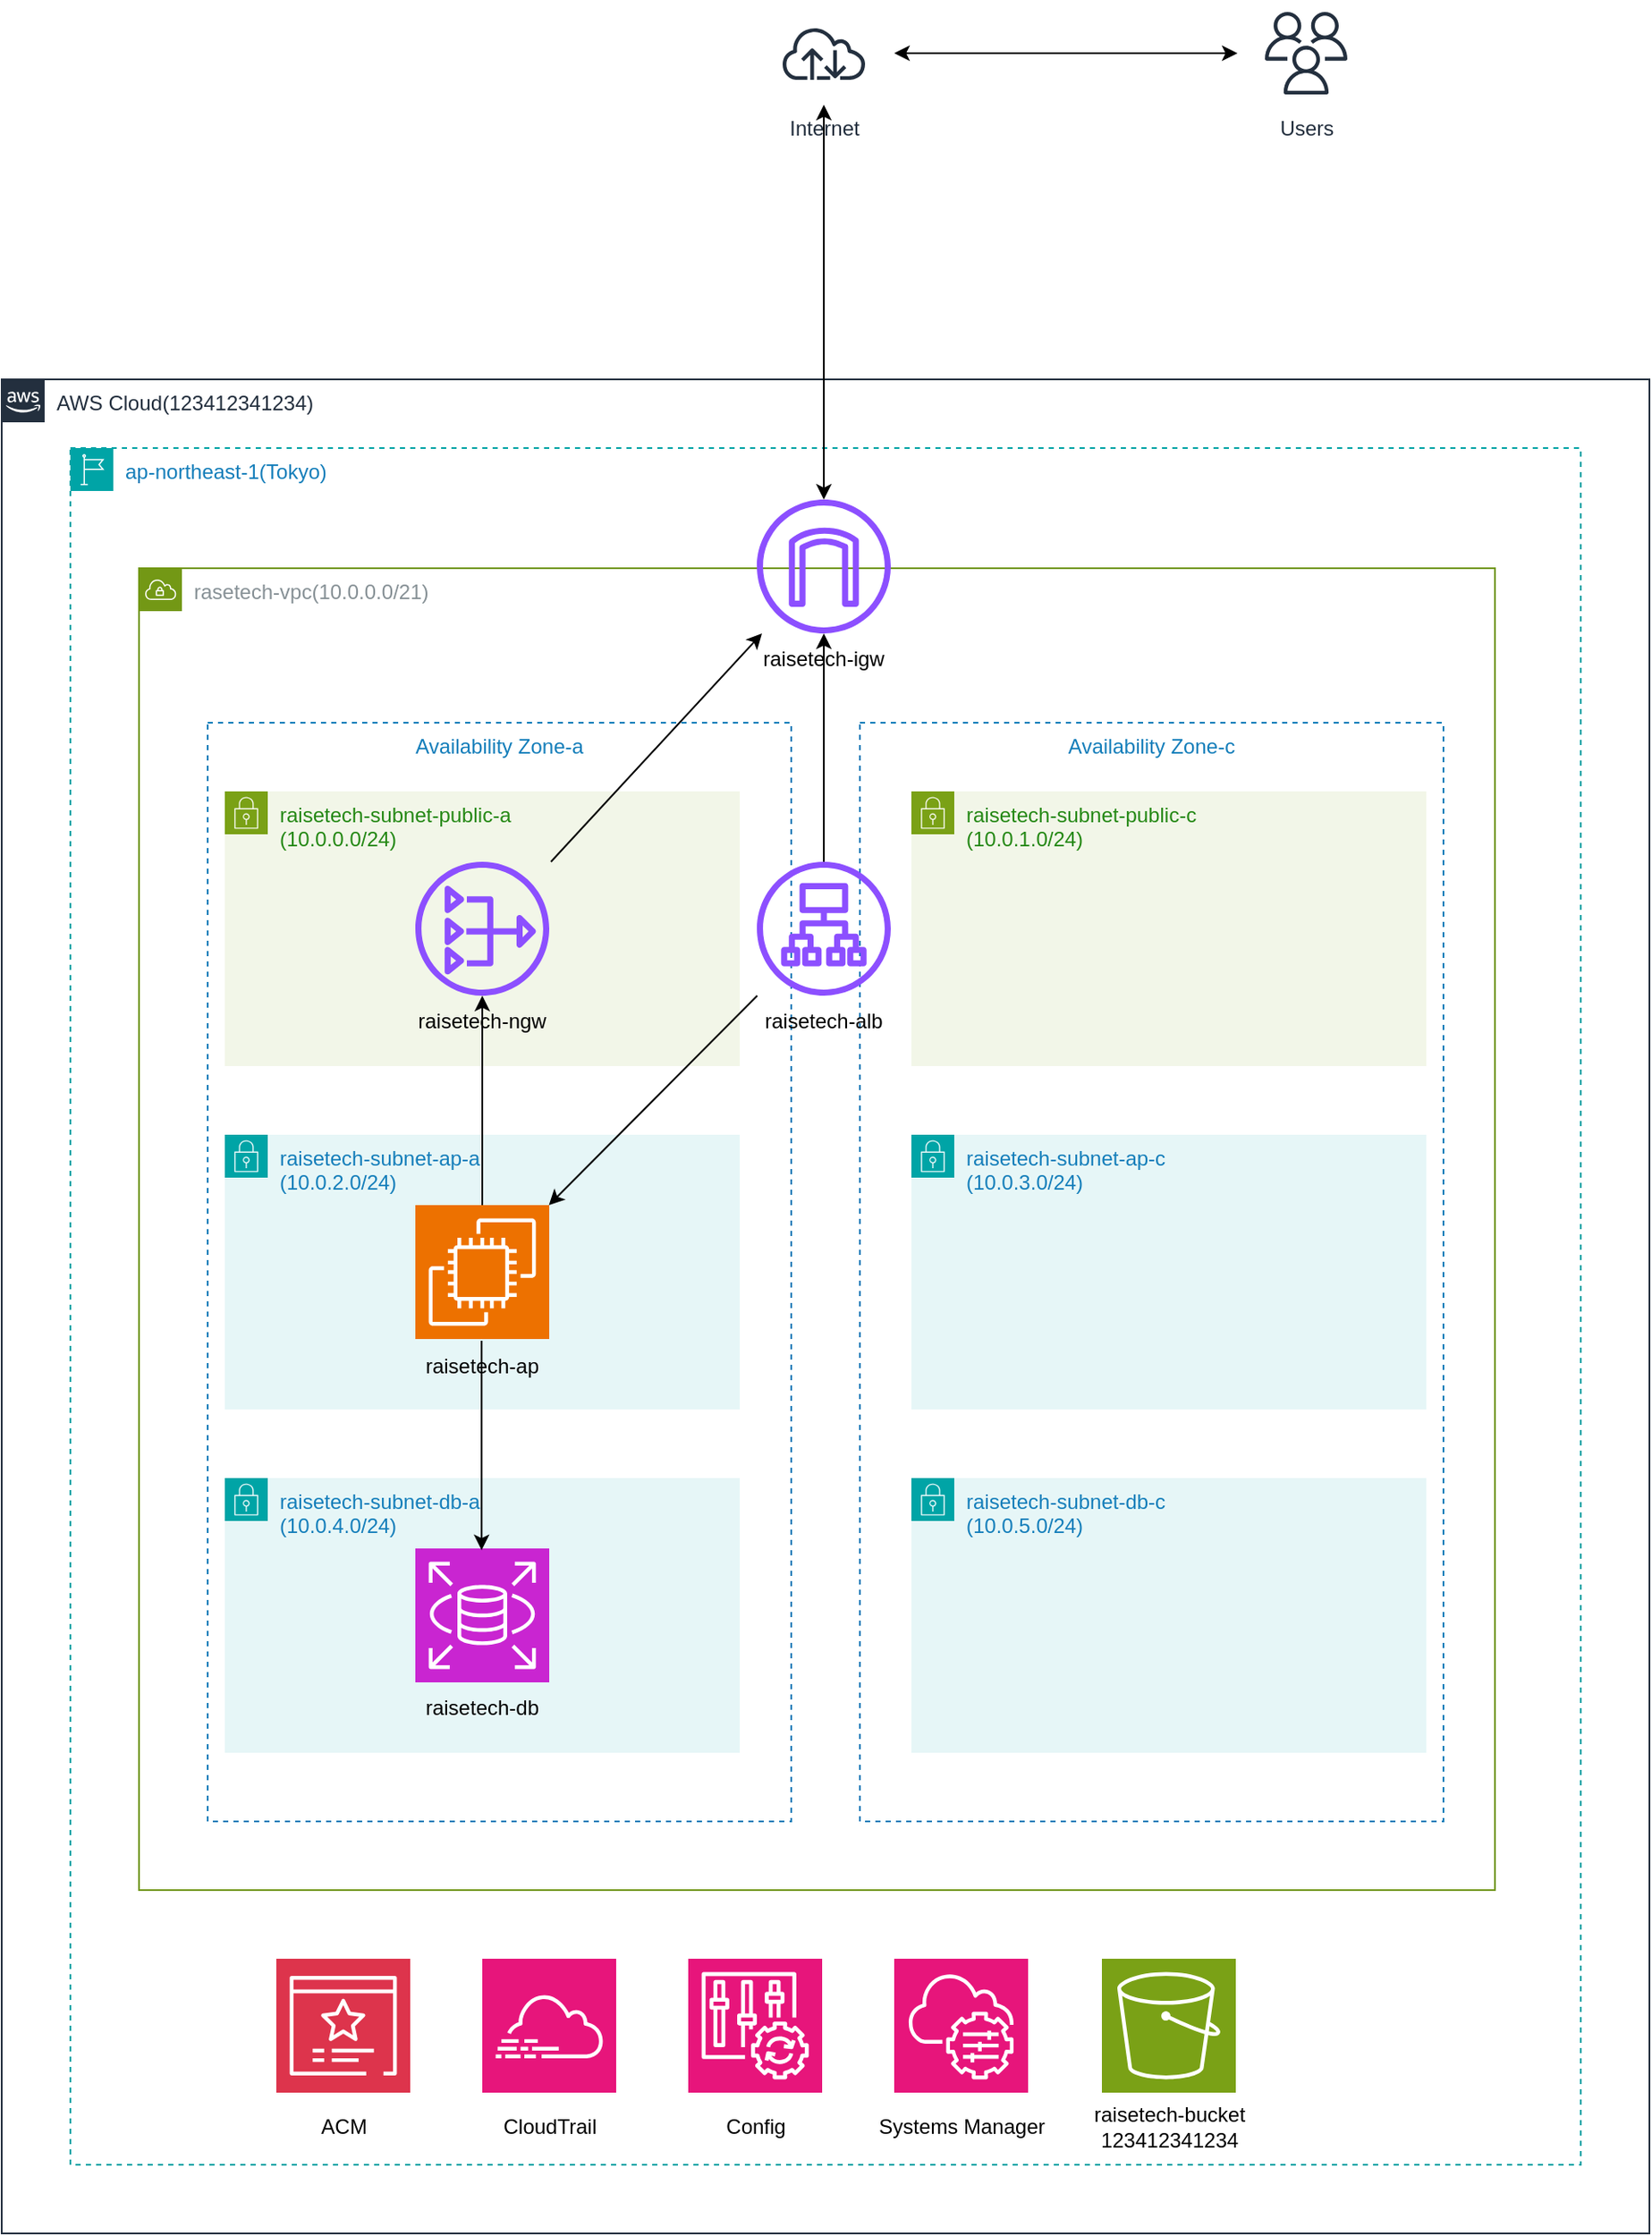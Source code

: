 <mxfile>
    <diagram id="eUFRuYK4ZPhbjCGStaeS" name="ページ1">
        <mxGraphModel dx="1995" dy="2337" grid="1" gridSize="10" guides="1" tooltips="1" connect="1" arrows="1" fold="1" page="1" pageScale="1" pageWidth="827" pageHeight="1169" math="0" shadow="0">
            <root>
                <mxCell id="0"/>
                <mxCell id="1" parent="0"/>
                <mxCell id="24" value="AWS Cloud(123412341234)" style="points=[[0,0],[0.25,0],[0.5,0],[0.75,0],[1,0],[1,0.25],[1,0.5],[1,0.75],[1,1],[0.75,1],[0.5,1],[0.25,1],[0,1],[0,0.75],[0,0.5],[0,0.25]];outlineConnect=0;gradientColor=none;html=1;whiteSpace=wrap;fontSize=12;fontStyle=0;container=1;pointerEvents=0;collapsible=0;recursiveResize=0;shape=mxgraph.aws4.group;grIcon=mxgraph.aws4.group_aws_cloud_alt;strokeColor=#232F3E;fillColor=none;verticalAlign=top;align=left;spacingLeft=30;fontColor=#232F3E;dashed=0;" vertex="1" parent="1">
                    <mxGeometry x="-40" y="-160" width="960" height="1080" as="geometry"/>
                </mxCell>
                <mxCell id="22" value="ap-northeast-1(Tokyo)" style="points=[[0,0],[0.25,0],[0.5,0],[0.75,0],[1,0],[1,0.25],[1,0.5],[1,0.75],[1,1],[0.75,1],[0.5,1],[0.25,1],[0,1],[0,0.75],[0,0.5],[0,0.25]];outlineConnect=0;gradientColor=none;html=1;whiteSpace=wrap;fontSize=12;fontStyle=0;container=1;pointerEvents=0;collapsible=0;recursiveResize=0;shape=mxgraph.aws4.group;grIcon=mxgraph.aws4.group_region;strokeColor=#00A4A6;fillColor=none;verticalAlign=top;align=left;spacingLeft=30;fontColor=#147EBA;dashed=1;" vertex="1" parent="1">
                    <mxGeometry y="-120" width="880" height="1000" as="geometry"/>
                </mxCell>
                <mxCell id="40" value="raisetech-bucket&lt;br&gt;123412341234" style="text;html=1;align=center;verticalAlign=middle;resizable=0;points=[];autosize=1;strokeColor=none;fillColor=none;" vertex="1" parent="22">
                    <mxGeometry x="585" y="958" width="110" height="40" as="geometry"/>
                </mxCell>
                <mxCell id="21" value="" style="sketch=0;points=[[0,0,0],[0.25,0,0],[0.5,0,0],[0.75,0,0],[1,0,0],[0,1,0],[0.25,1,0],[0.5,1,0],[0.75,1,0],[1,1,0],[0,0.25,0],[0,0.5,0],[0,0.75,0],[1,0.25,0],[1,0.5,0],[1,0.75,0]];outlineConnect=0;fontColor=#232F3E;fillColor=#7AA116;strokeColor=#ffffff;dashed=0;verticalLabelPosition=bottom;verticalAlign=top;align=center;html=1;fontSize=12;fontStyle=0;aspect=fixed;shape=mxgraph.aws4.resourceIcon;resIcon=mxgraph.aws4.s3;" vertex="1" parent="22">
                    <mxGeometry x="601" y="880" width="78" height="78" as="geometry"/>
                </mxCell>
                <mxCell id="42" value="" style="sketch=0;points=[[0,0,0],[0.25,0,0],[0.5,0,0],[0.75,0,0],[1,0,0],[0,1,0],[0.25,1,0],[0.5,1,0],[0.75,1,0],[1,1,0],[0,0.25,0],[0,0.5,0],[0,0.75,0],[1,0.25,0],[1,0.5,0],[1,0.75,0]];outlineConnect=0;fontColor=#232F3E;fillColor=#DD344C;strokeColor=#ffffff;dashed=0;verticalLabelPosition=bottom;verticalAlign=top;align=center;html=1;fontSize=12;fontStyle=0;aspect=fixed;shape=mxgraph.aws4.resourceIcon;resIcon=mxgraph.aws4.certificate_manager_3;" vertex="1" parent="22">
                    <mxGeometry x="120" y="880" width="78" height="78" as="geometry"/>
                </mxCell>
                <mxCell id="44" value="" style="sketch=0;points=[[0,0,0],[0.25,0,0],[0.5,0,0],[0.75,0,0],[1,0,0],[0,1,0],[0.25,1,0],[0.5,1,0],[0.75,1,0],[1,1,0],[0,0.25,0],[0,0.5,0],[0,0.75,0],[1,0.25,0],[1,0.5,0],[1,0.75,0]];points=[[0,0,0],[0.25,0,0],[0.5,0,0],[0.75,0,0],[1,0,0],[0,1,0],[0.25,1,0],[0.5,1,0],[0.75,1,0],[1,1,0],[0,0.25,0],[0,0.5,0],[0,0.75,0],[1,0.25,0],[1,0.5,0],[1,0.75,0]];outlineConnect=0;fontColor=#232F3E;fillColor=#E7157B;strokeColor=#ffffff;dashed=0;verticalLabelPosition=bottom;verticalAlign=top;align=center;html=1;fontSize=12;fontStyle=0;aspect=fixed;shape=mxgraph.aws4.resourceIcon;resIcon=mxgraph.aws4.cloudtrail;" vertex="1" parent="22">
                    <mxGeometry x="240" y="880" width="78" height="78" as="geometry"/>
                </mxCell>
                <mxCell id="46" value="" style="sketch=0;points=[[0,0,0],[0.25,0,0],[0.5,0,0],[0.75,0,0],[1,0,0],[0,1,0],[0.25,1,0],[0.5,1,0],[0.75,1,0],[1,1,0],[0,0.25,0],[0,0.5,0],[0,0.75,0],[1,0.25,0],[1,0.5,0],[1,0.75,0]];points=[[0,0,0],[0.25,0,0],[0.5,0,0],[0.75,0,0],[1,0,0],[0,1,0],[0.25,1,0],[0.5,1,0],[0.75,1,0],[1,1,0],[0,0.25,0],[0,0.5,0],[0,0.75,0],[1,0.25,0],[1,0.5,0],[1,0.75,0]];outlineConnect=0;fontColor=#232F3E;fillColor=#E7157B;strokeColor=#ffffff;dashed=0;verticalLabelPosition=bottom;verticalAlign=top;align=center;html=1;fontSize=12;fontStyle=0;aspect=fixed;shape=mxgraph.aws4.resourceIcon;resIcon=mxgraph.aws4.config;" vertex="1" parent="22">
                    <mxGeometry x="360" y="880" width="78" height="78" as="geometry"/>
                </mxCell>
                <mxCell id="47" value="" style="sketch=0;points=[[0,0,0],[0.25,0,0],[0.5,0,0],[0.75,0,0],[1,0,0],[0,1,0],[0.25,1,0],[0.5,1,0],[0.75,1,0],[1,1,0],[0,0.25,0],[0,0.5,0],[0,0.75,0],[1,0.25,0],[1,0.5,0],[1,0.75,0]];points=[[0,0,0],[0.25,0,0],[0.5,0,0],[0.75,0,0],[1,0,0],[0,1,0],[0.25,1,0],[0.5,1,0],[0.75,1,0],[1,1,0],[0,0.25,0],[0,0.5,0],[0,0.75,0],[1,0.25,0],[1,0.5,0],[1,0.75,0]];outlineConnect=0;fontColor=#232F3E;fillColor=#E7157B;strokeColor=#ffffff;dashed=0;verticalLabelPosition=bottom;verticalAlign=top;align=center;html=1;fontSize=12;fontStyle=0;aspect=fixed;shape=mxgraph.aws4.resourceIcon;resIcon=mxgraph.aws4.systems_manager;" vertex="1" parent="22">
                    <mxGeometry x="480" y="880" width="78" height="78" as="geometry"/>
                </mxCell>
                <mxCell id="48" value="ACM" style="text;html=1;align=center;verticalAlign=middle;resizable=0;points=[];autosize=1;strokeColor=none;fillColor=none;" vertex="1" parent="22">
                    <mxGeometry x="134" y="963" width="50" height="30" as="geometry"/>
                </mxCell>
                <mxCell id="49" value="CloudTrail" style="text;html=1;align=center;verticalAlign=middle;resizable=0;points=[];autosize=1;strokeColor=none;fillColor=none;" vertex="1" parent="22">
                    <mxGeometry x="239" y="963" width="80" height="30" as="geometry"/>
                </mxCell>
                <mxCell id="50" value="Config" style="text;html=1;align=center;verticalAlign=middle;resizable=0;points=[];autosize=1;strokeColor=none;fillColor=none;" vertex="1" parent="22">
                    <mxGeometry x="369" y="963" width="60" height="30" as="geometry"/>
                </mxCell>
                <mxCell id="51" value="Systems Manager" style="text;html=1;align=center;verticalAlign=middle;resizable=0;points=[];autosize=1;strokeColor=none;fillColor=none;" vertex="1" parent="22">
                    <mxGeometry x="459" y="963" width="120" height="30" as="geometry"/>
                </mxCell>
                <mxCell id="20" value="rasetech-vpc(10.0.0.0/21)" style="sketch=0;outlineConnect=0;gradientColor=none;html=1;whiteSpace=wrap;fontSize=12;fontStyle=0;shape=mxgraph.aws4.group;grIcon=mxgraph.aws4.group_vpc;strokeColor=light-dark(#739815, #6a7377);fillColor=none;verticalAlign=top;align=left;spacingLeft=30;fontColor=#879196;dashed=0;" vertex="1" parent="1">
                    <mxGeometry x="40" y="-50" width="790" height="770" as="geometry"/>
                </mxCell>
                <mxCell id="5" value="Availability Zone-a" style="fillColor=none;strokeColor=#147EBA;dashed=1;verticalAlign=top;fontStyle=0;fontColor=#147EBA;whiteSpace=wrap;html=1;" vertex="1" parent="1">
                    <mxGeometry x="80" y="40" width="340" height="640" as="geometry"/>
                </mxCell>
                <mxCell id="7" value="raisetech-subnet-public-a&lt;br&gt;(10.0.0.0/24)" style="points=[[0,0],[0.25,0],[0.5,0],[0.75,0],[1,0],[1,0.25],[1,0.5],[1,0.75],[1,1],[0.75,1],[0.5,1],[0.25,1],[0,1],[0,0.75],[0,0.5],[0,0.25]];outlineConnect=0;gradientColor=none;html=1;whiteSpace=wrap;fontSize=12;fontStyle=0;container=1;pointerEvents=0;collapsible=0;recursiveResize=0;shape=mxgraph.aws4.group;grIcon=mxgraph.aws4.group_security_group;grStroke=0;strokeColor=#7AA116;fillColor=#F2F6E8;verticalAlign=top;align=left;spacingLeft=30;fontColor=#248814;dashed=0;" vertex="1" parent="1">
                    <mxGeometry x="90" y="80" width="300" height="160" as="geometry"/>
                </mxCell>
                <mxCell id="18" value="" style="sketch=0;outlineConnect=0;fontColor=#232F3E;gradientColor=none;fillColor=#8C4FFF;strokeColor=none;dashed=0;verticalLabelPosition=bottom;verticalAlign=top;align=center;html=1;fontSize=12;fontStyle=0;aspect=fixed;pointerEvents=1;shape=mxgraph.aws4.nat_gateway;" vertex="1" parent="7">
                    <mxGeometry x="111" y="41" width="78" height="78" as="geometry"/>
                </mxCell>
                <mxCell id="37" value="raisetech-ngw" style="text;html=1;align=center;verticalAlign=middle;whiteSpace=wrap;rounded=0;" vertex="1" parent="7">
                    <mxGeometry x="100" y="119" width="100" height="30" as="geometry"/>
                </mxCell>
                <mxCell id="8" value="Availability Zone-c" style="fillColor=none;strokeColor=#147EBA;dashed=1;verticalAlign=top;fontStyle=0;fontColor=#147EBA;whiteSpace=wrap;html=1;" vertex="1" parent="1">
                    <mxGeometry x="460" y="40" width="340" height="640" as="geometry"/>
                </mxCell>
                <mxCell id="9" value="&lt;span style=&quot;color: rgb(36, 136, 20);&quot;&gt;raisetech-subnet-public-c&lt;br&gt;&lt;span style=&quot;color: rgb(36, 136, 20);&quot;&gt;(10.0.1.0/24)&lt;/span&gt;&lt;/span&gt;" style="points=[[0,0],[0.25,0],[0.5,0],[0.75,0],[1,0],[1,0.25],[1,0.5],[1,0.75],[1,1],[0.75,1],[0.5,1],[0.25,1],[0,1],[0,0.75],[0,0.5],[0,0.25]];outlineConnect=0;gradientColor=none;html=1;whiteSpace=wrap;fontSize=12;fontStyle=0;container=1;pointerEvents=0;collapsible=0;recursiveResize=0;shape=mxgraph.aws4.group;grIcon=mxgraph.aws4.group_security_group;grStroke=0;strokeColor=#7AA116;fillColor=#F2F6E8;verticalAlign=top;align=left;spacingLeft=30;fontColor=#248814;dashed=0;" vertex="1" parent="1">
                    <mxGeometry x="490" y="80" width="300" height="160" as="geometry"/>
                </mxCell>
                <mxCell id="10" value="&lt;span style=&quot;color: rgb(20, 126, 186);&quot;&gt;raisetech-subnet-ap-a&lt;/span&gt;&lt;br&gt;&lt;span style=&quot;color: rgb(20, 126, 186);&quot;&gt;(10.0.2.0/24)&lt;/span&gt;" style="points=[[0,0],[0.25,0],[0.5,0],[0.75,0],[1,0],[1,0.25],[1,0.5],[1,0.75],[1,1],[0.75,1],[0.5,1],[0.25,1],[0,1],[0,0.75],[0,0.5],[0,0.25]];outlineConnect=0;gradientColor=none;html=1;whiteSpace=wrap;fontSize=12;fontStyle=0;container=1;pointerEvents=0;collapsible=0;recursiveResize=0;shape=mxgraph.aws4.group;grIcon=mxgraph.aws4.group_security_group;grStroke=0;strokeColor=#00A4A6;fillColor=#E6F6F7;verticalAlign=top;align=left;spacingLeft=30;fontColor=#147EBA;dashed=0;" vertex="1" parent="1">
                    <mxGeometry x="90" y="280" width="300" height="160" as="geometry"/>
                </mxCell>
                <mxCell id="15" value="" style="sketch=0;points=[[0,0,0],[0.25,0,0],[0.5,0,0],[0.75,0,0],[1,0,0],[0,1,0],[0.25,1,0],[0.5,1,0],[0.75,1,0],[1,1,0],[0,0.25,0],[0,0.5,0],[0,0.75,0],[1,0.25,0],[1,0.5,0],[1,0.75,0]];outlineConnect=0;fontColor=#232F3E;fillColor=#ED7100;strokeColor=#ffffff;dashed=0;verticalLabelPosition=bottom;verticalAlign=top;align=center;html=1;fontSize=12;fontStyle=0;aspect=fixed;shape=mxgraph.aws4.resourceIcon;resIcon=mxgraph.aws4.ec2;" vertex="1" parent="10">
                    <mxGeometry x="111" y="41" width="78" height="78" as="geometry"/>
                </mxCell>
                <mxCell id="11" value="&lt;span style=&quot;color: rgb(20, 126, 186);&quot;&gt;raisetech-subnet-ap-c&lt;/span&gt;&lt;br&gt;&lt;span style=&quot;color: rgb(20, 126, 186);&quot;&gt;(10.0.3.0/24)&lt;/span&gt;" style="points=[[0,0],[0.25,0],[0.5,0],[0.75,0],[1,0],[1,0.25],[1,0.5],[1,0.75],[1,1],[0.75,1],[0.5,1],[0.25,1],[0,1],[0,0.75],[0,0.5],[0,0.25]];outlineConnect=0;gradientColor=none;html=1;whiteSpace=wrap;fontSize=12;fontStyle=0;container=1;pointerEvents=0;collapsible=0;recursiveResize=0;shape=mxgraph.aws4.group;grIcon=mxgraph.aws4.group_security_group;grStroke=0;strokeColor=#00A4A6;fillColor=#E6F6F7;verticalAlign=top;align=left;spacingLeft=30;fontColor=#147EBA;dashed=0;" vertex="1" parent="1">
                    <mxGeometry x="490" y="280" width="300" height="160" as="geometry"/>
                </mxCell>
                <mxCell id="13" value="raisetech-subnet-db-a&lt;br&gt;(10.0.4.0/24)" style="points=[[0,0],[0.25,0],[0.5,0],[0.75,0],[1,0],[1,0.25],[1,0.5],[1,0.75],[1,1],[0.75,1],[0.5,1],[0.25,1],[0,1],[0,0.75],[0,0.5],[0,0.25]];outlineConnect=0;gradientColor=none;html=1;whiteSpace=wrap;fontSize=12;fontStyle=0;container=1;pointerEvents=0;collapsible=0;recursiveResize=0;shape=mxgraph.aws4.group;grIcon=mxgraph.aws4.group_security_group;grStroke=0;strokeColor=#00A4A6;fillColor=#E6F6F7;verticalAlign=top;align=left;spacingLeft=30;fontColor=#147EBA;dashed=0;" vertex="1" parent="1">
                    <mxGeometry x="90" y="480" width="300" height="160" as="geometry"/>
                </mxCell>
                <mxCell id="16" value="" style="sketch=0;points=[[0,0,0],[0.25,0,0],[0.5,0,0],[0.75,0,0],[1,0,0],[0,1,0],[0.25,1,0],[0.5,1,0],[0.75,1,0],[1,1,0],[0,0.25,0],[0,0.5,0],[0,0.75,0],[1,0.25,0],[1,0.5,0],[1,0.75,0]];outlineConnect=0;fontColor=#232F3E;fillColor=#C925D1;strokeColor=#ffffff;dashed=0;verticalLabelPosition=bottom;verticalAlign=top;align=center;html=1;fontSize=12;fontStyle=0;aspect=fixed;shape=mxgraph.aws4.resourceIcon;resIcon=mxgraph.aws4.rds;" vertex="1" parent="13">
                    <mxGeometry x="111" y="41" width="78" height="78" as="geometry"/>
                </mxCell>
                <mxCell id="36" value="raisetech-db" style="text;html=1;align=center;verticalAlign=middle;whiteSpace=wrap;rounded=0;" vertex="1" parent="13">
                    <mxGeometry x="100" y="119" width="100" height="30" as="geometry"/>
                </mxCell>
                <mxCell id="14" value="&lt;span style=&quot;color: rgb(20, 126, 186);&quot;&gt;raisetech-subnet-db-c&lt;/span&gt;&lt;br&gt;&lt;span style=&quot;color: rgb(20, 126, 186);&quot;&gt;(10.0.5.0/24)&lt;/span&gt;" style="points=[[0,0],[0.25,0],[0.5,0],[0.75,0],[1,0],[1,0.25],[1,0.5],[1,0.75],[1,1],[0.75,1],[0.5,1],[0.25,1],[0,1],[0,0.75],[0,0.5],[0,0.25]];outlineConnect=0;gradientColor=none;html=1;whiteSpace=wrap;fontSize=12;fontStyle=0;container=1;pointerEvents=0;collapsible=0;recursiveResize=0;shape=mxgraph.aws4.group;grIcon=mxgraph.aws4.group_security_group;grStroke=0;strokeColor=#00A4A6;fillColor=#E6F6F7;verticalAlign=top;align=left;spacingLeft=30;fontColor=#147EBA;dashed=0;" vertex="1" parent="1">
                    <mxGeometry x="490" y="480" width="300" height="160" as="geometry"/>
                </mxCell>
                <mxCell id="17" value="" style="sketch=0;outlineConnect=0;fontColor=#232F3E;gradientColor=none;fillColor=#8C4FFF;strokeColor=none;dashed=0;verticalLabelPosition=bottom;verticalAlign=top;align=center;html=1;fontSize=12;fontStyle=0;aspect=fixed;pointerEvents=1;shape=mxgraph.aws4.application_load_balancer;" vertex="1" parent="1">
                    <mxGeometry x="400" y="121" width="78" height="78" as="geometry"/>
                </mxCell>
                <mxCell id="19" value="" style="sketch=0;outlineConnect=0;fontColor=#232F3E;gradientColor=none;fillColor=#8C4FFF;strokeColor=none;dashed=0;verticalLabelPosition=bottom;verticalAlign=top;align=center;html=1;fontSize=12;fontStyle=0;aspect=fixed;pointerEvents=1;shape=mxgraph.aws4.internet_gateway;" vertex="1" parent="1">
                    <mxGeometry x="400" y="-90" width="78" height="78" as="geometry"/>
                </mxCell>
                <mxCell id="25" value="Internet" style="sketch=0;outlineConnect=0;fontColor=#232F3E;gradientColor=none;strokeColor=#232F3E;fillColor=#ffffff;dashed=0;verticalLabelPosition=bottom;verticalAlign=top;align=center;html=1;fontSize=12;fontStyle=0;aspect=fixed;shape=mxgraph.aws4.resourceIcon;resIcon=mxgraph.aws4.internet;" vertex="1" parent="1">
                    <mxGeometry x="409" y="-380" width="60" height="60" as="geometry"/>
                </mxCell>
                <mxCell id="26" value="Users" style="sketch=0;outlineConnect=0;fontColor=#232F3E;gradientColor=none;strokeColor=#232F3E;fillColor=#ffffff;dashed=0;verticalLabelPosition=bottom;verticalAlign=top;align=center;html=1;fontSize=12;fontStyle=0;aspect=fixed;shape=mxgraph.aws4.resourceIcon;resIcon=mxgraph.aws4.users;" vertex="1" parent="1">
                    <mxGeometry x="690" y="-380" width="60" height="60" as="geometry"/>
                </mxCell>
                <mxCell id="27" value="" style="endArrow=classic;startArrow=classic;html=1;" edge="1" parent="1">
                    <mxGeometry width="50" height="50" relative="1" as="geometry">
                        <mxPoint x="480" y="-350" as="sourcePoint"/>
                        <mxPoint x="680" y="-350" as="targetPoint"/>
                        <Array as="points"/>
                    </mxGeometry>
                </mxCell>
                <mxCell id="28" value="" style="endArrow=classic;startArrow=classic;html=1;" edge="1" parent="1" source="25" target="19">
                    <mxGeometry width="50" height="50" relative="1" as="geometry">
                        <mxPoint x="439" y="-290" as="sourcePoint"/>
                        <mxPoint x="438.44" y="-190" as="targetPoint"/>
                        <Array as="points"/>
                    </mxGeometry>
                </mxCell>
                <mxCell id="29" value="" style="endArrow=classic;html=1;" edge="1" parent="1" source="17">
                    <mxGeometry width="50" height="50" relative="1" as="geometry">
                        <mxPoint x="469" y="30.86" as="sourcePoint"/>
                        <mxPoint x="439" y="-11.997" as="targetPoint"/>
                    </mxGeometry>
                </mxCell>
                <mxCell id="30" value="" style="endArrow=classic;html=1;" edge="1" parent="1" target="19">
                    <mxGeometry width="50" height="50" relative="1" as="geometry">
                        <mxPoint x="280" y="121" as="sourcePoint"/>
                        <mxPoint x="280" y="-11.997" as="targetPoint"/>
                    </mxGeometry>
                </mxCell>
                <mxCell id="32" value="" style="endArrow=classic;html=1;" edge="1" parent="1" source="17" target="15">
                    <mxGeometry width="50" height="50" relative="1" as="geometry">
                        <mxPoint x="340" y="260" as="sourcePoint"/>
                        <mxPoint x="290" y="310" as="targetPoint"/>
                    </mxGeometry>
                </mxCell>
                <mxCell id="33" value="" style="endArrow=classic;html=1;" edge="1" parent="1" source="15" target="18">
                    <mxGeometry width="50" height="50" relative="1" as="geometry">
                        <mxPoint x="210" y="260" as="sourcePoint"/>
                        <mxPoint x="260" y="210" as="targetPoint"/>
                    </mxGeometry>
                </mxCell>
                <mxCell id="34" value="" style="endArrow=classic;html=1;" edge="1" parent="1">
                    <mxGeometry width="50" height="50" relative="1" as="geometry">
                        <mxPoint x="239.6" y="400" as="sourcePoint"/>
                        <mxPoint x="239.6" y="522" as="targetPoint"/>
                    </mxGeometry>
                </mxCell>
                <mxCell id="35" value="raisetech-ap" style="text;html=1;align=center;verticalAlign=middle;whiteSpace=wrap;rounded=0;" vertex="1" parent="1">
                    <mxGeometry x="190" y="400" width="100" height="30" as="geometry"/>
                </mxCell>
                <mxCell id="38" value="raisetech-alb" style="text;html=1;align=center;verticalAlign=middle;whiteSpace=wrap;rounded=0;" vertex="1" parent="1">
                    <mxGeometry x="389" y="199" width="100" height="30" as="geometry"/>
                </mxCell>
                <mxCell id="39" value="raisetech-igw" style="text;html=1;align=center;verticalAlign=middle;whiteSpace=wrap;rounded=0;" vertex="1" parent="1">
                    <mxGeometry x="389" y="-12" width="100" height="30" as="geometry"/>
                </mxCell>
            </root>
        </mxGraphModel>
    </diagram>
</mxfile>